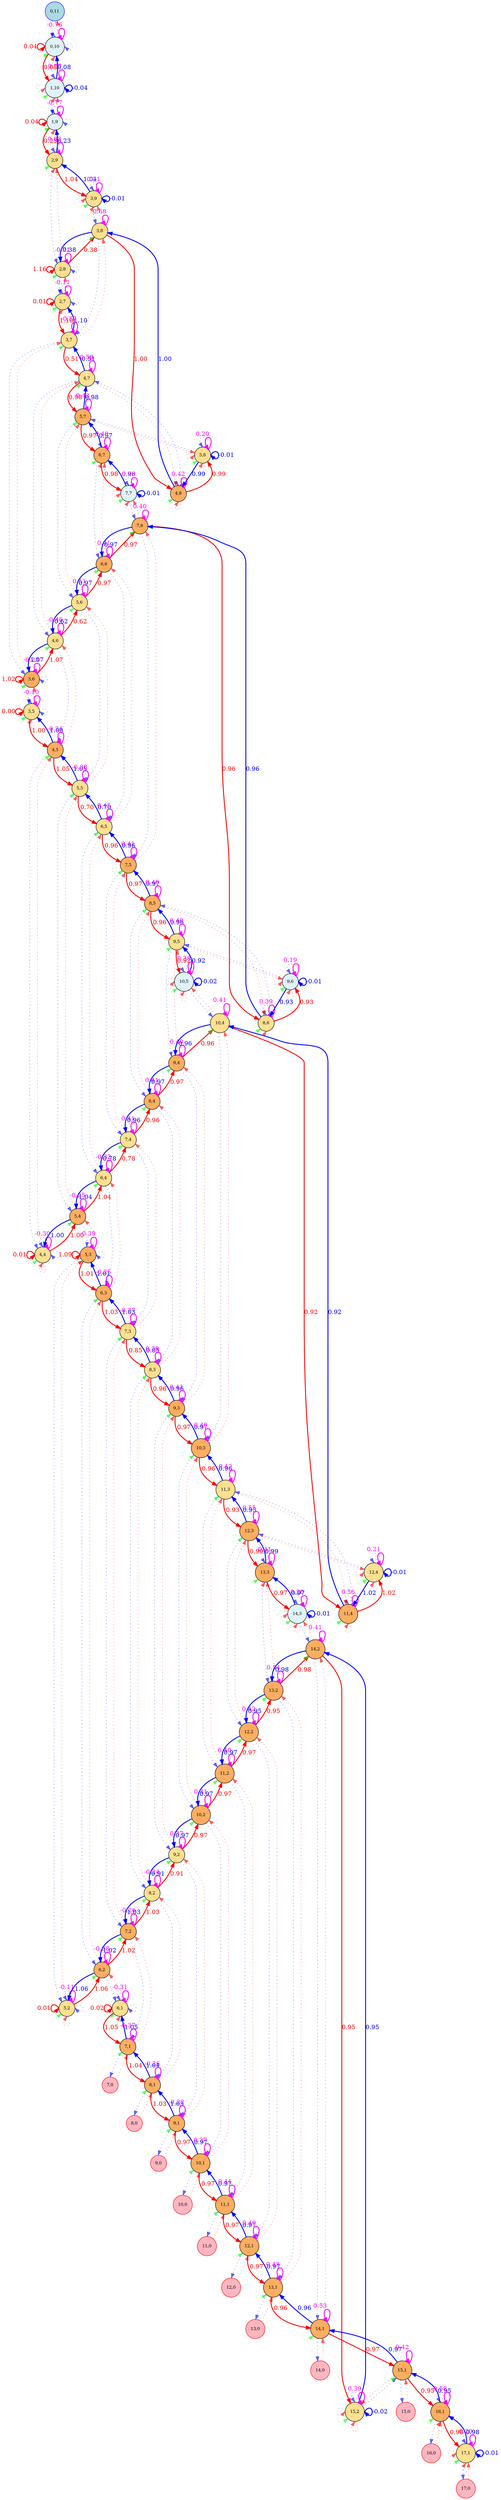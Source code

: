digraph {
	splines=true
	"0,11" [label="0,11" color=blue fillcolor=lightblue fontsize=10 pos="0,11!" shape=circle style=filled]
	"0,10" [label="0,10" color=black colorscheme=rdylbu10 fillcolor=6 fontsize=10 pos="0,10!" shape=circle style=filled]
	"1,10" [label="1,10" color=black colorscheme=rdylbu10 fillcolor=6 fontsize=10 pos="1,10!" shape=circle style=filled]
	"1,9" [label="1,9" color=black colorscheme=rdylbu10 fillcolor=6 fontsize=10 pos="1,9!" shape=circle style=filled]
	"2,9" [label="2,9" color=black colorscheme=rdylbu10 fillcolor=5 fontsize=10 pos="2,9!" shape=circle style=filled]
	"2,8" [label="2,8" color=black colorscheme=rdylbu10 fillcolor=5 fontsize=10 pos="2,8!" shape=circle style=filled]
	"2,7" [label="2,7" color=black colorscheme=rdylbu10 fillcolor=5 fontsize=10 pos="2,7!" shape=circle style=filled]
	"3,9" [label="3,9" color=black colorscheme=rdylbu10 fillcolor=5 fontsize=10 pos="3,9!" shape=circle style=filled]
	"3,8" [label="3,8" color=black colorscheme=rdylbu10 fillcolor=5 fontsize=10 pos="3,8!" shape=circle style=filled]
	"3,7" [label="3,7" color=black colorscheme=rdylbu10 fillcolor=5 fontsize=10 pos="3,7!" shape=circle style=filled]
	"3,6" [label="3,6" color=black colorscheme=rdylbu10 fillcolor=4 fontsize=10 pos="3,6!" shape=circle style=filled]
	"3,5" [label="3,5" color=black colorscheme=rdylbu10 fillcolor=5 fontsize=10 pos="3,5!" shape=circle style=filled]
	"4,8" [label="4,8" color=black colorscheme=rdylbu10 fillcolor=4 fontsize=10 pos="4,8!" shape=circle style=filled]
	"4,7" [label="4,7" color=black colorscheme=rdylbu10 fillcolor=5 fontsize=10 pos="4,7!" shape=circle style=filled]
	"4,6" [label="4,6" color=black colorscheme=rdylbu10 fillcolor=5 fontsize=10 pos="4,6!" shape=circle style=filled]
	"4,5" [label="4,5" color=black colorscheme=rdylbu10 fillcolor=4 fontsize=10 pos="4,5!" shape=circle style=filled]
	"4,4" [label="4,4" color=black colorscheme=rdylbu10 fillcolor=5 fontsize=10 pos="4,4!" shape=circle style=filled]
	"5,8" [label="5,8" color=black colorscheme=rdylbu10 fillcolor=5 fontsize=10 pos="5,8!" shape=circle style=filled]
	"5,7" [label="5,7" color=black colorscheme=rdylbu10 fillcolor=4 fontsize=10 pos="5,7!" shape=circle style=filled]
	"5,6" [label="5,6" color=black colorscheme=rdylbu10 fillcolor=5 fontsize=10 pos="5,6!" shape=circle style=filled]
	"5,5" [label="5,5" color=black colorscheme=rdylbu10 fillcolor=5 fontsize=10 pos="5,5!" shape=circle style=filled]
	"5,4" [label="5,4" color=black colorscheme=rdylbu10 fillcolor=4 fontsize=10 pos="5,4!" shape=circle style=filled]
	"5,3" [label="5,3" color=black colorscheme=rdylbu10 fillcolor=4 fontsize=10 pos="5,3!" shape=circle style=filled]
	"5,2" [label="5,2" color=black colorscheme=rdylbu10 fillcolor=5 fontsize=10 pos="5,2!" shape=circle style=filled]
	"6,7" [label="6,7" color=black colorscheme=rdylbu10 fillcolor=4 fontsize=10 pos="6,7!" shape=circle style=filled]
	"6,6" [label="6,6" color=black colorscheme=rdylbu10 fillcolor=4 fontsize=10 pos="6,6!" shape=circle style=filled]
	"6,5" [label="6,5" color=black colorscheme=rdylbu10 fillcolor=5 fontsize=10 pos="6,5!" shape=circle style=filled]
	"6,4" [label="6,4" color=black colorscheme=rdylbu10 fillcolor=5 fontsize=10 pos="6,4!" shape=circle style=filled]
	"6,3" [label="6,3" color=black colorscheme=rdylbu10 fillcolor=4 fontsize=10 pos="6,3!" shape=circle style=filled]
	"6,2" [label="6,2" color=black colorscheme=rdylbu10 fillcolor=4 fontsize=10 pos="6,2!" shape=circle style=filled]
	"6,1" [label="6,1" color=black colorscheme=rdylbu10 fillcolor=5 fontsize=10 pos="6,1!" shape=circle style=filled]
	"7,7" [label="7,7" color=black colorscheme=rdylbu10 fillcolor=6 fontsize=10 pos="7,7!" shape=circle style=filled]
	"7,6" [label="7,6" color=black colorscheme=rdylbu10 fillcolor=4 fontsize=10 pos="7,6!" shape=circle style=filled]
	"7,5" [label="7,5" color=black colorscheme=rdylbu10 fillcolor=4 fontsize=10 pos="7,5!" shape=circle style=filled]
	"7,4" [label="7,4" color=black colorscheme=rdylbu10 fillcolor=5 fontsize=10 pos="7,4!" shape=circle style=filled]
	"7,3" [label="7,3" color=black colorscheme=rdylbu10 fillcolor=5 fontsize=10 pos="7,3!" shape=circle style=filled]
	"7,2" [label="7,2" color=black colorscheme=rdylbu10 fillcolor=4 fontsize=10 pos="7,2!" shape=circle style=filled]
	"7,1" [label="7,1" color=black colorscheme=rdylbu10 fillcolor=4 fontsize=10 pos="7,1!" shape=circle style=filled]
	"7,0" [label="7,0" color=red fillcolor=lightpink fontsize=10 pos="7,0!" shape=circle style=filled]
	"8,6" [label="8,6" color=black colorscheme=rdylbu10 fillcolor=5 fontsize=10 pos="8,6!" shape=circle style=filled]
	"8,5" [label="8,5" color=black colorscheme=rdylbu10 fillcolor=4 fontsize=10 pos="8,5!" shape=circle style=filled]
	"8,4" [label="8,4" color=black colorscheme=rdylbu10 fillcolor=4 fontsize=10 pos="8,4!" shape=circle style=filled]
	"8,3" [label="8,3" color=black colorscheme=rdylbu10 fillcolor=5 fontsize=10 pos="8,3!" shape=circle style=filled]
	"8,2" [label="8,2" color=black colorscheme=rdylbu10 fillcolor=5 fontsize=10 pos="8,2!" shape=circle style=filled]
	"8,1" [label="8,1" color=black colorscheme=rdylbu10 fillcolor=4 fontsize=10 pos="8,1!" shape=circle style=filled]
	"8,0" [label="8,0" color=red fillcolor=lightpink fontsize=10 pos="8,0!" shape=circle style=filled]
	"9,6" [label="9,6" color=black colorscheme=rdylbu10 fillcolor=6 fontsize=10 pos="9,6!" shape=circle style=filled]
	"9,5" [label="9,5" color=black colorscheme=rdylbu10 fillcolor=5 fontsize=10 pos="9,5!" shape=circle style=filled]
	"9,4" [label="9,4" color=black colorscheme=rdylbu10 fillcolor=4 fontsize=10 pos="9,4!" shape=circle style=filled]
	"9,3" [label="9,3" color=black colorscheme=rdylbu10 fillcolor=4 fontsize=10 pos="9,3!" shape=circle style=filled]
	"9,2" [label="9,2" color=black colorscheme=rdylbu10 fillcolor=5 fontsize=10 pos="9,2!" shape=circle style=filled]
	"9,1" [label="9,1" color=black colorscheme=rdylbu10 fillcolor=4 fontsize=10 pos="9,1!" shape=circle style=filled]
	"9,0" [label="9,0" color=red fillcolor=lightpink fontsize=10 pos="9,0!" shape=circle style=filled]
	"10,5" [label="10,5" color=black colorscheme=rdylbu10 fillcolor=6 fontsize=10 pos="10,5!" shape=circle style=filled]
	"10,4" [label="10,4" color=black colorscheme=rdylbu10 fillcolor=5 fontsize=10 pos="10,4!" shape=circle style=filled]
	"10,3" [label="10,3" color=black colorscheme=rdylbu10 fillcolor=4 fontsize=10 pos="10,3!" shape=circle style=filled]
	"10,2" [label="10,2" color=black colorscheme=rdylbu10 fillcolor=4 fontsize=10 pos="10,2!" shape=circle style=filled]
	"10,1" [label="10,1" color=black colorscheme=rdylbu10 fillcolor=4 fontsize=10 pos="10,1!" shape=circle style=filled]
	"10,0" [label="10,0" color=red fillcolor=lightpink fontsize=10 pos="10,0!" shape=circle style=filled]
	"11,4" [label="11,4" color=black colorscheme=rdylbu10 fillcolor=4 fontsize=10 pos="11,4!" shape=circle style=filled]
	"11,3" [label="11,3" color=black colorscheme=rdylbu10 fillcolor=5 fontsize=10 pos="11,3!" shape=circle style=filled]
	"11,2" [label="11,2" color=black colorscheme=rdylbu10 fillcolor=4 fontsize=10 pos="11,2!" shape=circle style=filled]
	"11,1" [label="11,1" color=black colorscheme=rdylbu10 fillcolor=4 fontsize=10 pos="11,1!" shape=circle style=filled]
	"11,0" [label="11,0" color=red fillcolor=lightpink fontsize=10 pos="11,0!" shape=circle style=filled]
	"12,4" [label="12,4" color=black colorscheme=rdylbu10 fillcolor=5 fontsize=10 pos="12,4!" shape=circle style=filled]
	"12,3" [label="12,3" color=black colorscheme=rdylbu10 fillcolor=4 fontsize=10 pos="12,3!" shape=circle style=filled]
	"12,2" [label="12,2" color=black colorscheme=rdylbu10 fillcolor=4 fontsize=10 pos="12,2!" shape=circle style=filled]
	"12,1" [label="12,1" color=black colorscheme=rdylbu10 fillcolor=4 fontsize=10 pos="12,1!" shape=circle style=filled]
	"12,0" [label="12,0" color=red fillcolor=lightpink fontsize=10 pos="12,0!" shape=circle style=filled]
	"13,3" [label="13,3" color=black colorscheme=rdylbu10 fillcolor=4 fontsize=10 pos="13,3!" shape=circle style=filled]
	"13,2" [label="13,2" color=black colorscheme=rdylbu10 fillcolor=4 fontsize=10 pos="13,2!" shape=circle style=filled]
	"13,1" [label="13,1" color=black colorscheme=rdylbu10 fillcolor=4 fontsize=10 pos="13,1!" shape=circle style=filled]
	"13,0" [label="13,0" color=red fillcolor=lightpink fontsize=10 pos="13,0!" shape=circle style=filled]
	"14,3" [label="14,3" color=black colorscheme=rdylbu10 fillcolor=6 fontsize=10 pos="14,3!" shape=circle style=filled]
	"14,2" [label="14,2" color=black colorscheme=rdylbu10 fillcolor=4 fontsize=10 pos="14,2!" shape=circle style=filled]
	"14,1" [label="14,1" color=black colorscheme=rdylbu10 fillcolor=4 fontsize=10 pos="14,1!" shape=circle style=filled]
	"14,0" [label="14,0" color=red fillcolor=lightpink fontsize=10 pos="14,0!" shape=circle style=filled]
	"15,2" [label="15,2" color=black colorscheme=rdylbu10 fillcolor=5 fontsize=10 pos="15,2!" shape=circle style=filled]
	"15,1" [label="15,1" color=black colorscheme=rdylbu10 fillcolor=4 fontsize=10 pos="15,1!" shape=circle style=filled]
	"15,0" [label="15,0" color=red fillcolor=lightpink fontsize=10 pos="15,0!" shape=circle style=filled]
	"16,1" [label="16,1" color=black colorscheme=rdylbu10 fillcolor=4 fontsize=10 pos="16,1!" shape=circle style=filled]
	"16,0" [label="16,0" color=red fillcolor=lightpink fontsize=10 pos="16,0!" shape=circle style=filled]
	"17,1" [label="17,1" color=black colorscheme=rdylbu10 fillcolor=5 fontsize=10 pos="17,1!" shape=circle style=filled]
	"17,0" [label="17,0" color=red fillcolor=lightpink fontsize=10 pos="17,0!" shape=circle style=filled]
	"0,11" -> "0,10" [label="" color="#0000ff99" fontcolor="#0000ff99" style=dotted]
	"0,10" -> "0,11" [label="" color="#ff000099" fontcolor="#ff000099" style=dotted]
	"0,10" -> "0,10" [label=-0.76 color="#ff00ff" fontcolor="#ff00ff" headport=ne penwidth=2 style=solid tailport=ne]
	"0,10" -> "0,10" [label="" color="#00ff0099" fontcolor="#00ff0099" headport=sw style=dotted tailport=sw]
	"0,10" -> "1,10" [label=0.08 color="#ff0000" fontcolor="#ff0000" penwidth=2 style=solid]
	"0,10" -> "0,10" [label="" color="#0000ff99" fontcolor="#0000ff99" headport=n style=dotted tailport=n]
	"0,10" -> "0,10" [label="" color="#ff000099" fontcolor="#ff000099" headport=s style=dotted tailport=s]
	"0,10" -> "0,10" [label="" color="#0000ff99" fontcolor="#0000ff99" headport=e style=dotted tailport=e]
	"0,10" -> "0,10" [label=0.04 color="#ff0000" fontcolor="#ff0000" headport=w penwidth=2 style=solid tailport=w]
	"1,10" -> "0,10" [label=0.08 color="#0000ff" fontcolor="#0000ff" penwidth=2 style=solid]
	"1,10" -> "1,10" [label=0.77 color="#ff00ff" fontcolor="#ff00ff" headport=ne penwidth=2 style=solid tailport=ne]
	"1,10" -> "1,10" [label="" color="#00ff0099" fontcolor="#00ff0099" headport=sw style=dotted tailport=sw]
	"1,10" -> "1,9" [label="" color="#0000ff99" fontcolor="#0000ff99" style=dotted]
	"1,10" -> "1,10" [label="" color="#ff000099" fontcolor="#ff000099" headport=s style=dotted tailport=s]
	"1,10" -> "1,10" [label="" color="#0000ff99" fontcolor="#0000ff99" headport=n style=dotted tailport=n]
	"1,10" -> "1,10" [label="" color="#ff000099" fontcolor="#ff000099" headport=w style=dotted tailport=w]
	"1,10" -> "1,10" [label=-0.04 color="#0000ff" fontcolor="#0000ff" headport=e penwidth=2 style=solid tailport=e]
	"1,9" -> "1,10" [label="" color="#ff000099" fontcolor="#ff000099" style=dotted]
	"1,9" -> "1,9" [label=-0.77 color="#ff00ff" fontcolor="#ff00ff" headport=ne penwidth=2 style=solid tailport=ne]
	"1,9" -> "1,9" [label="" color="#00ff0099" fontcolor="#00ff0099" headport=sw style=dotted tailport=sw]
	"1,9" -> "2,9" [label=0.23 color="#ff0000" fontcolor="#ff0000" penwidth=2 style=solid]
	"1,9" -> "1,9" [label="" color="#0000ff99" fontcolor="#0000ff99" headport=n style=dotted tailport=n]
	"1,9" -> "1,9" [label="" color="#ff000099" fontcolor="#ff000099" headport=s style=dotted tailport=s]
	"1,9" -> "1,9" [label="" color="#0000ff99" fontcolor="#0000ff99" headport=e style=dotted tailport=e]
	"1,9" -> "1,9" [label=0.04 color="#ff0000" fontcolor="#ff0000" headport=w penwidth=2 style=solid tailport=w]
	"2,9" -> "1,9" [label=0.23 color="#0000ff" fontcolor="#0000ff" penwidth=2 style=solid]
	"2,9" -> "2,9" [label=0.82 color="#ff00ff" fontcolor="#ff00ff" headport=ne penwidth=2 style=solid tailport=ne]
	"2,9" -> "2,9" [label="" color="#00ff0099" fontcolor="#00ff0099" headport=sw style=dotted tailport=sw]
	"2,9" -> "2,8" [label="" color="#0000ff99" fontcolor="#0000ff99" style=dotted]
	"2,9" -> "3,9" [label=1.04 color="#ff0000" fontcolor="#ff0000" penwidth=2 style=solid]
	"2,9" -> "2,9" [label="" color="#ff000099" fontcolor="#ff000099" headport=s style=dotted tailport=s]
	"2,9" -> "2,9" [label="" color="#0000ff99" fontcolor="#0000ff99" headport=n style=dotted tailport=n]
	"2,8" -> "2,9" [label="" color="#ff000099" fontcolor="#ff000099" style=dotted]
	"2,8" -> "2,8" [label=-0.71 color="#ff00ff" fontcolor="#ff00ff" headport=ne penwidth=2 style=solid tailport=ne]
	"2,8" -> "2,8" [label="" color="#00ff0099" fontcolor="#00ff0099" headport=sw style=dotted tailport=sw]
	"2,8" -> "2,7" [label="" color="#0000ff99" fontcolor="#0000ff99" style=dotted]
	"2,8" -> "3,8" [label=0.38 color="#ff0000" fontcolor="#ff0000" penwidth=2 style=solid]
	"2,8" -> "2,8" [label="" color="#0000ff99" fontcolor="#0000ff99" headport=e style=dotted tailport=e]
	"2,8" -> "2,8" [label=1.16 color="#ff0000" fontcolor="#ff0000" headport=w penwidth=2 style=solid tailport=w]
	"2,7" -> "2,8" [label="" color="#ff000099" fontcolor="#ff000099" style=dotted]
	"2,7" -> "2,7" [label=-0.11 color="#ff00ff" fontcolor="#ff00ff" headport=ne penwidth=2 style=solid tailport=ne]
	"2,7" -> "2,7" [label="" color="#00ff0099" fontcolor="#00ff0099" headport=sw style=dotted tailport=sw]
	"2,7" -> "3,7" [label=1.10 color="#ff0000" fontcolor="#ff0000" penwidth=2 style=solid]
	"2,7" -> "2,7" [label="" color="#0000ff99" fontcolor="#0000ff99" headport=n style=dotted tailport=n]
	"2,7" -> "2,7" [label="" color="#ff000099" fontcolor="#ff000099" headport=s style=dotted tailport=s]
	"2,7" -> "2,7" [label="" color="#0000ff99" fontcolor="#0000ff99" headport=e style=dotted tailport=e]
	"2,7" -> "2,7" [label=0.01 color="#ff0000" fontcolor="#ff0000" headport=w penwidth=2 style=solid tailport=w]
	"3,9" -> "2,9" [label=1.04 color="#0000ff" fontcolor="#0000ff" penwidth=2 style=solid]
	"3,9" -> "3,9" [label=0.21 color="#ff00ff" fontcolor="#ff00ff" headport=ne penwidth=2 style=solid tailport=ne]
	"3,9" -> "3,9" [label="" color="#00ff0099" fontcolor="#00ff0099" headport=sw style=dotted tailport=sw]
	"3,9" -> "3,8" [label="" color="#0000ff99" fontcolor="#0000ff99" style=dotted]
	"3,9" -> "3,9" [label="" color="#ff000099" fontcolor="#ff000099" headport=s style=dotted tailport=s]
	"3,9" -> "3,9" [label="" color="#0000ff99" fontcolor="#0000ff99" headport=n style=dotted tailport=n]
	"3,9" -> "3,9" [label="" color="#ff000099" fontcolor="#ff000099" headport=w style=dotted tailport=w]
	"3,9" -> "3,9" [label=-0.01 color="#0000ff" fontcolor="#0000ff" headport=e penwidth=2 style=solid tailport=e]
	"3,8" -> "2,8" [label=0.38 color="#0000ff" fontcolor="#0000ff" penwidth=2 style=solid]
	"3,8" -> "3,9" [label="" color="#ff000099" fontcolor="#ff000099" style=dotted]
	"3,8" -> "3,8" [label=0.68 color="#ff00ff" fontcolor="#ff00ff" headport=ne penwidth=2 style=solid tailport=ne]
	"3,8" -> "3,8" [label="" color="#00ff0099" fontcolor="#00ff0099" headport=sw style=dotted tailport=sw]
	"3,8" -> "3,7" [label="" color="#0000ff99" fontcolor="#0000ff99" style=dotted]
	"3,8" -> "4,8" [label=1.00 color="#ff0000" fontcolor="#ff0000" penwidth=2 style=solid]
	"3,7" -> "2,7" [label=1.10 color="#0000ff" fontcolor="#0000ff" penwidth=2 style=solid]
	"3,7" -> "3,8" [label="" color="#ff000099" fontcolor="#ff000099" style=dotted]
	"3,7" -> "3,7" [label=-0.57 color="#ff00ff" fontcolor="#ff00ff" headport=ne penwidth=2 style=solid tailport=ne]
	"3,7" -> "3,7" [label="" color="#00ff0099" fontcolor="#00ff0099" headport=sw style=dotted tailport=sw]
	"3,7" -> "3,6" [label="" color="#0000ff99" fontcolor="#0000ff99" style=dotted]
	"3,7" -> "4,7" [label=0.51 color="#ff0000" fontcolor="#ff0000" penwidth=2 style=solid]
	"3,6" -> "3,7" [label="" color="#ff000099" fontcolor="#ff000099" style=dotted]
	"3,6" -> "3,6" [label=-0.23 color="#ff00ff" fontcolor="#ff00ff" headport=ne penwidth=2 style=solid tailport=ne]
	"3,6" -> "3,6" [label="" color="#00ff0099" fontcolor="#00ff0099" headport=sw style=dotted tailport=sw]
	"3,6" -> "3,5" [label="" color="#0000ff99" fontcolor="#0000ff99" style=dotted]
	"3,6" -> "4,6" [label=1.07 color="#ff0000" fontcolor="#ff0000" penwidth=2 style=solid]
	"3,6" -> "3,6" [label="" color="#0000ff99" fontcolor="#0000ff99" headport=e style=dotted tailport=e]
	"3,6" -> "3,6" [label=1.02 color="#ff0000" fontcolor="#ff0000" headport=w penwidth=2 style=solid tailport=w]
	"3,5" -> "3,6" [label="" color="#ff000099" fontcolor="#ff000099" style=dotted]
	"3,5" -> "3,5" [label=-0.10 color="#ff00ff" fontcolor="#ff00ff" headport=ne penwidth=2 style=solid tailport=ne]
	"3,5" -> "3,5" [label="" color="#00ff0099" fontcolor="#00ff0099" headport=sw style=dotted tailport=sw]
	"3,5" -> "4,5" [label=1.00 color="#ff0000" fontcolor="#ff0000" penwidth=2 style=solid]
	"3,5" -> "3,5" [label="" color="#0000ff99" fontcolor="#0000ff99" headport=n style=dotted tailport=n]
	"3,5" -> "3,5" [label="" color="#ff000099" fontcolor="#ff000099" headport=s style=dotted tailport=s]
	"3,5" -> "3,5" [label="" color="#0000ff99" fontcolor="#0000ff99" headport=e style=dotted tailport=e]
	"3,5" -> "3,5" [label=0.00 color="#ff0000" fontcolor="#ff0000" headport=w penwidth=2 style=solid tailport=w]
	"4,8" -> "3,8" [label=1.00 color="#0000ff" fontcolor="#0000ff" penwidth=2 style=solid]
	"4,8" -> "4,8" [label=0.42 color="#ff00ff" fontcolor="#ff00ff" headport=ne penwidth=2 style=solid tailport=ne]
	"4,8" -> "4,8" [label="" color="#00ff0099" fontcolor="#00ff0099" headport=sw style=dotted tailport=sw]
	"4,8" -> "4,7" [label="" color="#0000ff99" fontcolor="#0000ff99" style=dotted]
	"4,8" -> "5,8" [label=0.99 color="#ff0000" fontcolor="#ff0000" penwidth=2 style=solid]
	"4,8" -> "4,8" [label="" color="#ff000099" fontcolor="#ff000099" headport=s style=dotted tailport=s]
	"4,8" -> "4,8" [label="" color="#0000ff99" fontcolor="#0000ff99" headport=n style=dotted tailport=n]
	"4,7" -> "3,7" [label=0.51 color="#0000ff" fontcolor="#0000ff" penwidth=2 style=solid]
	"4,7" -> "4,8" [label="" color="#ff000099" fontcolor="#ff000099" style=dotted]
	"4,7" -> "4,7" [label=0.58 color="#ff00ff" fontcolor="#ff00ff" headport=ne penwidth=2 style=solid tailport=ne]
	"4,7" -> "4,7" [label="" color="#00ff0099" fontcolor="#00ff0099" headport=sw style=dotted tailport=sw]
	"4,7" -> "4,6" [label="" color="#0000ff99" fontcolor="#0000ff99" style=dotted]
	"4,7" -> "5,7" [label=0.98 color="#ff0000" fontcolor="#ff0000" penwidth=2 style=solid]
	"4,6" -> "3,6" [label=1.07 color="#0000ff" fontcolor="#0000ff" penwidth=2 style=solid]
	"4,6" -> "4,7" [label="" color="#ff000099" fontcolor="#ff000099" style=dotted]
	"4,6" -> "4,6" [label=-0.46 color="#ff00ff" fontcolor="#ff00ff" headport=ne penwidth=2 style=solid tailport=ne]
	"4,6" -> "4,6" [label="" color="#00ff0099" fontcolor="#00ff0099" headport=sw style=dotted tailport=sw]
	"4,6" -> "4,5" [label="" color="#0000ff99" fontcolor="#0000ff99" style=dotted]
	"4,6" -> "5,6" [label=0.62 color="#ff0000" fontcolor="#ff0000" penwidth=2 style=solid]
	"4,5" -> "3,5" [label=1.00 color="#0000ff" fontcolor="#0000ff" penwidth=2 style=solid]
	"4,5" -> "4,6" [label="" color="#ff000099" fontcolor="#ff000099" style=dotted]
	"4,5" -> "4,5" [label=-0.24 color="#ff00ff" fontcolor="#ff00ff" headport=ne penwidth=2 style=solid tailport=ne]
	"4,5" -> "4,5" [label="" color="#00ff0099" fontcolor="#00ff0099" headport=sw style=dotted tailport=sw]
	"4,5" -> "4,4" [label="" color="#0000ff99" fontcolor="#0000ff99" style=dotted]
	"4,5" -> "5,5" [label=1.05 color="#ff0000" fontcolor="#ff0000" penwidth=2 style=solid]
	"4,4" -> "4,5" [label="" color="#ff000099" fontcolor="#ff000099" style=dotted]
	"4,4" -> "4,4" [label=-0.30 color="#ff00ff" fontcolor="#ff00ff" headport=ne penwidth=2 style=solid tailport=ne]
	"4,4" -> "4,4" [label="" color="#00ff0099" fontcolor="#00ff0099" headport=sw style=dotted tailport=sw]
	"4,4" -> "5,4" [label=1.00 color="#ff0000" fontcolor="#ff0000" penwidth=2 style=solid]
	"4,4" -> "4,4" [label="" color="#0000ff99" fontcolor="#0000ff99" headport=n style=dotted tailport=n]
	"4,4" -> "4,4" [label="" color="#ff000099" fontcolor="#ff000099" headport=s style=dotted tailport=s]
	"4,4" -> "4,4" [label="" color="#0000ff99" fontcolor="#0000ff99" headport=e style=dotted tailport=e]
	"4,4" -> "4,4" [label=0.01 color="#ff0000" fontcolor="#ff0000" headport=w penwidth=2 style=solid tailport=w]
	"5,8" -> "4,8" [label=0.99 color="#0000ff" fontcolor="#0000ff" penwidth=2 style=solid]
	"5,8" -> "5,8" [label=0.20 color="#ff00ff" fontcolor="#ff00ff" headport=ne penwidth=2 style=solid tailport=ne]
	"5,8" -> "5,8" [label="" color="#00ff0099" fontcolor="#00ff0099" headport=sw style=dotted tailport=sw]
	"5,8" -> "5,7" [label="" color="#0000ff99" fontcolor="#0000ff99" style=dotted]
	"5,8" -> "5,8" [label="" color="#ff000099" fontcolor="#ff000099" headport=s style=dotted tailport=s]
	"5,8" -> "5,8" [label="" color="#0000ff99" fontcolor="#0000ff99" headport=n style=dotted tailport=n]
	"5,8" -> "5,8" [label="" color="#ff000099" fontcolor="#ff000099" headport=w style=dotted tailport=w]
	"5,8" -> "5,8" [label=-0.01 color="#0000ff" fontcolor="#0000ff" headport=e penwidth=2 style=solid tailport=e]
	"5,7" -> "4,7" [label=0.98 color="#0000ff" fontcolor="#0000ff" penwidth=2 style=solid]
	"5,7" -> "5,8" [label="" color="#ff000099" fontcolor="#ff000099" style=dotted]
	"5,7" -> "5,7" [label=0.42 color="#ff00ff" fontcolor="#ff00ff" headport=ne penwidth=2 style=solid tailport=ne]
	"5,7" -> "5,7" [label="" color="#00ff0099" fontcolor="#00ff0099" headport=sw style=dotted tailport=sw]
	"5,7" -> "5,6" [label="" color="#0000ff99" fontcolor="#0000ff99" style=dotted]
	"5,7" -> "6,7" [label=0.97 color="#ff0000" fontcolor="#ff0000" penwidth=2 style=solid]
	"5,6" -> "4,6" [label=0.62 color="#0000ff" fontcolor="#0000ff" penwidth=2 style=solid]
	"5,6" -> "5,7" [label="" color="#ff000099" fontcolor="#ff000099" style=dotted]
	"5,6" -> "5,6" [label=0.51 color="#ff00ff" fontcolor="#ff00ff" headport=ne penwidth=2 style=solid tailport=ne]
	"5,6" -> "5,6" [label="" color="#00ff0099" fontcolor="#00ff0099" headport=sw style=dotted tailport=sw]
	"5,6" -> "5,5" [label="" color="#0000ff99" fontcolor="#0000ff99" style=dotted]
	"5,6" -> "6,6" [label=0.97 color="#ff0000" fontcolor="#ff0000" penwidth=2 style=solid]
	"5,5" -> "4,5" [label=1.05 color="#0000ff" fontcolor="#0000ff" penwidth=2 style=solid]
	"5,5" -> "5,6" [label="" color="#ff000099" fontcolor="#ff000099" style=dotted]
	"5,5" -> "5,5" [label=-0.38 color="#ff00ff" fontcolor="#ff00ff" headport=ne penwidth=2 style=solid tailport=ne]
	"5,5" -> "5,5" [label="" color="#00ff0099" fontcolor="#00ff0099" headport=sw style=dotted tailport=sw]
	"5,5" -> "5,4" [label="" color="#0000ff99" fontcolor="#0000ff99" style=dotted]
	"5,5" -> "6,5" [label=0.70 color="#ff0000" fontcolor="#ff0000" penwidth=2 style=solid]
	"5,4" -> "4,4" [label=1.00 color="#0000ff" fontcolor="#0000ff" penwidth=2 style=solid]
	"5,4" -> "5,5" [label="" color="#ff000099" fontcolor="#ff000099" style=dotted]
	"5,4" -> "5,4" [label=-0.25 color="#ff00ff" fontcolor="#ff00ff" headport=ne penwidth=2 style=solid tailport=ne]
	"5,4" -> "5,4" [label="" color="#00ff0099" fontcolor="#00ff0099" headport=sw style=dotted tailport=sw]
	"5,4" -> "5,3" [label="" color="#0000ff99" fontcolor="#0000ff99" style=dotted]
	"5,4" -> "6,4" [label=1.04 color="#ff0000" fontcolor="#ff0000" penwidth=2 style=solid]
	"5,3" -> "5,4" [label="" color="#ff000099" fontcolor="#ff000099" style=dotted]
	"5,3" -> "5,3" [label=-0.39 color="#ff00ff" fontcolor="#ff00ff" headport=ne penwidth=2 style=solid tailport=ne]
	"5,3" -> "5,3" [label="" color="#00ff0099" fontcolor="#00ff0099" headport=sw style=dotted tailport=sw]
	"5,3" -> "5,2" [label="" color="#0000ff99" fontcolor="#0000ff99" style=dotted]
	"5,3" -> "6,3" [label=1.01 color="#ff0000" fontcolor="#ff0000" penwidth=2 style=solid]
	"5,3" -> "5,3" [label="" color="#0000ff99" fontcolor="#0000ff99" headport=e style=dotted tailport=e]
	"5,3" -> "5,3" [label=1.09 color="#ff0000" fontcolor="#ff0000" headport=w penwidth=2 style=solid tailport=w]
	"5,2" -> "5,3" [label="" color="#ff000099" fontcolor="#ff000099" style=dotted]
	"5,2" -> "5,2" [label=-0.11 color="#ff00ff" fontcolor="#ff00ff" headport=ne penwidth=2 style=solid tailport=ne]
	"5,2" -> "5,2" [label="" color="#00ff0099" fontcolor="#00ff0099" headport=sw style=dotted tailport=sw]
	"5,2" -> "6,2" [label=1.06 color="#ff0000" fontcolor="#ff0000" penwidth=2 style=solid]
	"5,2" -> "5,2" [label="" color="#0000ff99" fontcolor="#0000ff99" headport=n style=dotted tailport=n]
	"5,2" -> "5,2" [label="" color="#ff000099" fontcolor="#ff000099" headport=s style=dotted tailport=s]
	"5,2" -> "5,2" [label="" color="#0000ff99" fontcolor="#0000ff99" headport=e style=dotted tailport=e]
	"5,2" -> "5,2" [label=0.01 color="#ff0000" fontcolor="#ff0000" headport=w penwidth=2 style=solid tailport=w]
	"6,7" -> "5,7" [label=0.97 color="#0000ff" fontcolor="#0000ff" penwidth=2 style=solid]
	"6,7" -> "6,7" [label=0.40 color="#ff00ff" fontcolor="#ff00ff" headport=ne penwidth=2 style=solid tailport=ne]
	"6,7" -> "6,7" [label="" color="#00ff0099" fontcolor="#00ff0099" headport=sw style=dotted tailport=sw]
	"6,7" -> "6,6" [label="" color="#0000ff99" fontcolor="#0000ff99" style=dotted]
	"6,7" -> "7,7" [label=0.98 color="#ff0000" fontcolor="#ff0000" penwidth=2 style=solid]
	"6,7" -> "6,7" [label="" color="#ff000099" fontcolor="#ff000099" headport=s style=dotted tailport=s]
	"6,7" -> "6,7" [label="" color="#0000ff99" fontcolor="#0000ff99" headport=n style=dotted tailport=n]
	"6,6" -> "5,6" [label=0.97 color="#0000ff" fontcolor="#0000ff" penwidth=2 style=solid]
	"6,6" -> "6,7" [label="" color="#ff000099" fontcolor="#ff000099" style=dotted]
	"6,6" -> "6,6" [label=0.41 color="#ff00ff" fontcolor="#ff00ff" headport=ne penwidth=2 style=solid tailport=ne]
	"6,6" -> "6,6" [label="" color="#00ff0099" fontcolor="#00ff0099" headport=sw style=dotted tailport=sw]
	"6,6" -> "6,5" [label="" color="#0000ff99" fontcolor="#0000ff99" style=dotted]
	"6,6" -> "7,6" [label=0.97 color="#ff0000" fontcolor="#ff0000" penwidth=2 style=solid]
	"6,5" -> "5,5" [label=0.70 color="#0000ff" fontcolor="#0000ff" penwidth=2 style=solid]
	"6,5" -> "6,6" [label="" color="#ff000099" fontcolor="#ff000099" style=dotted]
	"6,5" -> "6,5" [label=0.45 color="#ff00ff" fontcolor="#ff00ff" headport=ne penwidth=2 style=solid tailport=ne]
	"6,5" -> "6,5" [label="" color="#00ff0099" fontcolor="#00ff0099" headport=sw style=dotted tailport=sw]
	"6,5" -> "6,4" [label="" color="#0000ff99" fontcolor="#0000ff99" style=dotted]
	"6,5" -> "7,5" [label=0.96 color="#ff0000" fontcolor="#ff0000" penwidth=2 style=solid]
	"6,4" -> "5,4" [label=1.04 color="#0000ff" fontcolor="#0000ff" penwidth=2 style=solid]
	"6,4" -> "6,5" [label="" color="#ff000099" fontcolor="#ff000099" style=dotted]
	"6,4" -> "6,4" [label=-0.32 color="#ff00ff" fontcolor="#ff00ff" headport=ne penwidth=2 style=solid tailport=ne]
	"6,4" -> "6,4" [label="" color="#00ff0099" fontcolor="#00ff0099" headport=sw style=dotted tailport=sw]
	"6,4" -> "6,3" [label="" color="#0000ff99" fontcolor="#0000ff99" style=dotted]
	"6,4" -> "7,4" [label=0.78 color="#ff0000" fontcolor="#ff0000" penwidth=2 style=solid]
	"6,3" -> "5,3" [label=1.01 color="#0000ff" fontcolor="#0000ff" penwidth=2 style=solid]
	"6,3" -> "6,4" [label="" color="#ff000099" fontcolor="#ff000099" style=dotted]
	"6,3" -> "6,3" [label=-0.25 color="#ff00ff" fontcolor="#ff00ff" headport=ne penwidth=2 style=solid tailport=ne]
	"6,3" -> "6,3" [label="" color="#00ff0099" fontcolor="#00ff0099" headport=sw style=dotted tailport=sw]
	"6,3" -> "6,2" [label="" color="#0000ff99" fontcolor="#0000ff99" style=dotted]
	"6,3" -> "7,3" [label=1.03 color="#ff0000" fontcolor="#ff0000" penwidth=2 style=solid]
	"6,2" -> "5,2" [label=1.06 color="#0000ff" fontcolor="#0000ff" penwidth=2 style=solid]
	"6,2" -> "6,3" [label="" color="#ff000099" fontcolor="#ff000099" style=dotted]
	"6,2" -> "6,2" [label=-0.38 color="#ff00ff" fontcolor="#ff00ff" headport=ne penwidth=2 style=solid tailport=ne]
	"6,2" -> "6,2" [label="" color="#00ff0099" fontcolor="#00ff0099" headport=sw style=dotted tailport=sw]
	"6,2" -> "6,1" [label="" color="#0000ff99" fontcolor="#0000ff99" style=dotted]
	"6,2" -> "7,2" [label=1.02 color="#ff0000" fontcolor="#ff0000" penwidth=2 style=solid]
	"6,1" -> "6,2" [label="" color="#ff000099" fontcolor="#ff000099" style=dotted]
	"6,1" -> "6,1" [label=-0.31 color="#ff00ff" fontcolor="#ff00ff" headport=ne penwidth=2 style=solid tailport=ne]
	"6,1" -> "6,1" [label="" color="#00ff0099" fontcolor="#00ff0099" headport=sw style=dotted tailport=sw]
	"6,1" -> "7,1" [label=1.05 color="#ff0000" fontcolor="#ff0000" penwidth=2 style=solid]
	"6,1" -> "6,1" [label="" color="#0000ff99" fontcolor="#0000ff99" headport=n style=dotted tailport=n]
	"6,1" -> "6,1" [label="" color="#ff000099" fontcolor="#ff000099" headport=s style=dotted tailport=s]
	"6,1" -> "6,1" [label="" color="#0000ff99" fontcolor="#0000ff99" headport=e style=dotted tailport=e]
	"6,1" -> "6,1" [label=0.02 color="#ff0000" fontcolor="#ff0000" headport=w penwidth=2 style=solid tailport=w]
	"7,7" -> "6,7" [label=0.98 color="#0000ff" fontcolor="#0000ff" penwidth=2 style=solid]
	"7,7" -> "7,7" [label=0.20 color="#ff00ff" fontcolor="#ff00ff" headport=ne penwidth=2 style=solid tailport=ne]
	"7,7" -> "7,7" [label="" color="#00ff0099" fontcolor="#00ff0099" headport=sw style=dotted tailport=sw]
	"7,7" -> "7,6" [label="" color="#0000ff99" fontcolor="#0000ff99" style=dotted]
	"7,7" -> "7,7" [label="" color="#ff000099" fontcolor="#ff000099" headport=s style=dotted tailport=s]
	"7,7" -> "7,7" [label="" color="#0000ff99" fontcolor="#0000ff99" headport=n style=dotted tailport=n]
	"7,7" -> "7,7" [label="" color="#ff000099" fontcolor="#ff000099" headport=w style=dotted tailport=w]
	"7,7" -> "7,7" [label=-0.01 color="#0000ff" fontcolor="#0000ff" headport=e penwidth=2 style=solid tailport=e]
	"7,6" -> "6,6" [label=0.97 color="#0000ff" fontcolor="#0000ff" penwidth=2 style=solid]
	"7,6" -> "7,7" [label="" color="#ff000099" fontcolor="#ff000099" style=dotted]
	"7,6" -> "7,6" [label=0.40 color="#ff00ff" fontcolor="#ff00ff" headport=ne penwidth=2 style=solid tailport=ne]
	"7,6" -> "7,6" [label="" color="#00ff0099" fontcolor="#00ff0099" headport=sw style=dotted tailport=sw]
	"7,6" -> "7,5" [label="" color="#0000ff99" fontcolor="#0000ff99" style=dotted]
	"7,6" -> "8,6" [label=0.96 color="#ff0000" fontcolor="#ff0000" penwidth=2 style=solid]
	"7,5" -> "6,5" [label=0.96 color="#0000ff" fontcolor="#0000ff" penwidth=2 style=solid]
	"7,5" -> "7,6" [label="" color="#ff000099" fontcolor="#ff000099" style=dotted]
	"7,5" -> "7,5" [label=0.41 color="#ff00ff" fontcolor="#ff00ff" headport=ne penwidth=2 style=solid tailport=ne]
	"7,5" -> "7,5" [label="" color="#00ff0099" fontcolor="#00ff0099" headport=sw style=dotted tailport=sw]
	"7,5" -> "7,4" [label="" color="#0000ff99" fontcolor="#0000ff99" style=dotted]
	"7,5" -> "8,5" [label=0.97 color="#ff0000" fontcolor="#ff0000" penwidth=2 style=solid]
	"7,4" -> "6,4" [label=0.78 color="#0000ff" fontcolor="#0000ff" penwidth=2 style=solid]
	"7,4" -> "7,5" [label="" color="#ff000099" fontcolor="#ff000099" style=dotted]
	"7,4" -> "7,4" [label=0.41 color="#ff00ff" fontcolor="#ff00ff" headport=ne penwidth=2 style=solid tailport=ne]
	"7,4" -> "7,4" [label="" color="#00ff0099" fontcolor="#00ff0099" headport=sw style=dotted tailport=sw]
	"7,4" -> "7,3" [label="" color="#0000ff99" fontcolor="#0000ff99" style=dotted]
	"7,4" -> "8,4" [label=0.96 color="#ff0000" fontcolor="#ff0000" penwidth=2 style=solid]
	"7,3" -> "6,3" [label=1.03 color="#0000ff" fontcolor="#0000ff" penwidth=2 style=solid]
	"7,3" -> "7,4" [label="" color="#ff000099" fontcolor="#ff000099" style=dotted]
	"7,3" -> "7,3" [label=-0.27 color="#ff00ff" fontcolor="#ff00ff" headport=ne penwidth=2 style=solid tailport=ne]
	"7,3" -> "7,3" [label="" color="#00ff0099" fontcolor="#00ff0099" headport=sw style=dotted tailport=sw]
	"7,3" -> "7,2" [label="" color="#0000ff99" fontcolor="#0000ff99" style=dotted]
	"7,3" -> "8,3" [label=0.85 color="#ff0000" fontcolor="#ff0000" penwidth=2 style=solid]
	"7,2" -> "6,2" [label=1.02 color="#0000ff" fontcolor="#0000ff" penwidth=2 style=solid]
	"7,2" -> "7,3" [label="" color="#ff000099" fontcolor="#ff000099" style=dotted]
	"7,2" -> "7,2" [label=-0.26 color="#ff00ff" fontcolor="#ff00ff" headport=ne penwidth=2 style=solid tailport=ne]
	"7,2" -> "7,2" [label="" color="#00ff0099" fontcolor="#00ff0099" headport=sw style=dotted tailport=sw]
	"7,2" -> "7,1" [label="" color="#0000ff99" fontcolor="#0000ff99" style=dotted]
	"7,2" -> "8,2" [label=1.03 color="#ff0000" fontcolor="#ff0000" penwidth=2 style=solid]
	"7,1" -> "6,1" [label=1.05 color="#0000ff" fontcolor="#0000ff" penwidth=2 style=solid]
	"7,1" -> "7,2" [label="" color="#ff000099" fontcolor="#ff000099" style=dotted]
	"7,1" -> "7,1" [label=-0.37 color="#ff00ff" fontcolor="#ff00ff" headport=ne penwidth=2 style=solid tailport=ne]
	"7,1" -> "7,1" [label="" color="#00ff0099" fontcolor="#00ff0099" headport=sw style=dotted tailport=sw]
	"7,1" -> "7,0" [label="" color="#0000ff99" fontcolor="#0000ff99" style=dotted]
	"7,1" -> "8,1" [label=1.04 color="#ff0000" fontcolor="#ff0000" penwidth=2 style=solid]
	"7,0" -> "7,1" [label="" color="#ff000099" fontcolor="#ff000099" style=dotted]
	"8,6" -> "7,6" [label=0.96 color="#0000ff" fontcolor="#0000ff" penwidth=2 style=solid]
	"8,6" -> "8,6" [label=0.39 color="#ff00ff" fontcolor="#ff00ff" headport=ne penwidth=2 style=solid tailport=ne]
	"8,6" -> "8,6" [label="" color="#00ff0099" fontcolor="#00ff0099" headport=sw style=dotted tailport=sw]
	"8,6" -> "8,5" [label="" color="#0000ff99" fontcolor="#0000ff99" style=dotted]
	"8,6" -> "9,6" [label=0.93 color="#ff0000" fontcolor="#ff0000" penwidth=2 style=solid]
	"8,6" -> "8,6" [label="" color="#ff000099" fontcolor="#ff000099" headport=s style=dotted tailport=s]
	"8,6" -> "8,6" [label="" color="#0000ff99" fontcolor="#0000ff99" headport=n style=dotted tailport=n]
	"8,5" -> "7,5" [label=0.97 color="#0000ff" fontcolor="#0000ff" penwidth=2 style=solid]
	"8,5" -> "8,6" [label="" color="#ff000099" fontcolor="#ff000099" style=dotted]
	"8,5" -> "8,5" [label=0.40 color="#ff00ff" fontcolor="#ff00ff" headport=ne penwidth=2 style=solid tailport=ne]
	"8,5" -> "8,5" [label="" color="#00ff0099" fontcolor="#00ff0099" headport=sw style=dotted tailport=sw]
	"8,5" -> "8,4" [label="" color="#0000ff99" fontcolor="#0000ff99" style=dotted]
	"8,5" -> "9,5" [label=0.96 color="#ff0000" fontcolor="#ff0000" penwidth=2 style=solid]
	"8,4" -> "7,4" [label=0.96 color="#0000ff" fontcolor="#0000ff" penwidth=2 style=solid]
	"8,4" -> "8,5" [label="" color="#ff000099" fontcolor="#ff000099" style=dotted]
	"8,4" -> "8,4" [label=0.41 color="#ff00ff" fontcolor="#ff00ff" headport=ne penwidth=2 style=solid tailport=ne]
	"8,4" -> "8,4" [label="" color="#00ff0099" fontcolor="#00ff0099" headport=sw style=dotted tailport=sw]
	"8,4" -> "8,3" [label="" color="#0000ff99" fontcolor="#0000ff99" style=dotted]
	"8,4" -> "9,4" [label=0.97 color="#ff0000" fontcolor="#ff0000" penwidth=2 style=solid]
	"8,3" -> "7,3" [label=0.85 color="#0000ff" fontcolor="#0000ff" penwidth=2 style=solid]
	"8,3" -> "8,4" [label="" color="#ff000099" fontcolor="#ff000099" style=dotted]
	"8,3" -> "8,3" [label=0.39 color="#ff00ff" fontcolor="#ff00ff" headport=ne penwidth=2 style=solid tailport=ne]
	"8,3" -> "8,3" [label="" color="#00ff0099" fontcolor="#00ff0099" headport=sw style=dotted tailport=sw]
	"8,3" -> "8,2" [label="" color="#0000ff99" fontcolor="#0000ff99" style=dotted]
	"8,3" -> "9,3" [label=0.96 color="#ff0000" fontcolor="#ff0000" penwidth=2 style=solid]
	"8,2" -> "7,2" [label=1.03 color="#0000ff" fontcolor="#0000ff" penwidth=2 style=solid]
	"8,2" -> "8,3" [label="" color="#ff000099" fontcolor="#ff000099" style=dotted]
	"8,2" -> "8,2" [label=-0.24 color="#ff00ff" fontcolor="#ff00ff" headport=ne penwidth=2 style=solid tailport=ne]
	"8,2" -> "8,2" [label="" color="#00ff0099" fontcolor="#00ff0099" headport=sw style=dotted tailport=sw]
	"8,2" -> "8,1" [label="" color="#0000ff99" fontcolor="#0000ff99" style=dotted]
	"8,2" -> "9,2" [label=0.91 color="#ff0000" fontcolor="#ff0000" penwidth=2 style=solid]
	"8,1" -> "7,1" [label=1.04 color="#0000ff" fontcolor="#0000ff" penwidth=2 style=solid]
	"8,1" -> "8,2" [label="" color="#ff000099" fontcolor="#ff000099" style=dotted]
	"8,1" -> "8,1" [label=-0.26 color="#ff00ff" fontcolor="#ff00ff" headport=ne penwidth=2 style=solid tailport=ne]
	"8,1" -> "8,1" [label="" color="#00ff0099" fontcolor="#00ff0099" headport=sw style=dotted tailport=sw]
	"8,1" -> "8,0" [label="" color="#0000ff99" fontcolor="#0000ff99" style=dotted]
	"8,1" -> "9,1" [label=1.03 color="#ff0000" fontcolor="#ff0000" penwidth=2 style=solid]
	"8,0" -> "8,1" [label="" color="#ff000099" fontcolor="#ff000099" style=dotted]
	"9,6" -> "8,6" [label=0.93 color="#0000ff" fontcolor="#0000ff" penwidth=2 style=solid]
	"9,6" -> "9,6" [label=0.19 color="#ff00ff" fontcolor="#ff00ff" headport=ne penwidth=2 style=solid tailport=ne]
	"9,6" -> "9,6" [label="" color="#00ff0099" fontcolor="#00ff0099" headport=sw style=dotted tailport=sw]
	"9,6" -> "9,5" [label="" color="#0000ff99" fontcolor="#0000ff99" style=dotted]
	"9,6" -> "9,6" [label="" color="#ff000099" fontcolor="#ff000099" headport=s style=dotted tailport=s]
	"9,6" -> "9,6" [label="" color="#0000ff99" fontcolor="#0000ff99" headport=n style=dotted tailport=n]
	"9,6" -> "9,6" [label="" color="#ff000099" fontcolor="#ff000099" headport=w style=dotted tailport=w]
	"9,6" -> "9,6" [label=-0.01 color="#0000ff" fontcolor="#0000ff" headport=e penwidth=2 style=solid tailport=e]
	"9,5" -> "8,5" [label=0.96 color="#0000ff" fontcolor="#0000ff" penwidth=2 style=solid]
	"9,5" -> "9,6" [label="" color="#ff000099" fontcolor="#ff000099" style=dotted]
	"9,5" -> "9,5" [label=0.40 color="#ff00ff" fontcolor="#ff00ff" headport=ne penwidth=2 style=solid tailport=ne]
	"9,5" -> "9,5" [label="" color="#00ff0099" fontcolor="#00ff0099" headport=sw style=dotted tailport=sw]
	"9,5" -> "9,4" [label="" color="#0000ff99" fontcolor="#0000ff99" style=dotted]
	"9,5" -> "10,5" [label=0.92 color="#ff0000" fontcolor="#ff0000" penwidth=2 style=solid]
	"9,4" -> "8,4" [label=0.97 color="#0000ff" fontcolor="#0000ff" penwidth=2 style=solid]
	"9,4" -> "9,5" [label="" color="#ff000099" fontcolor="#ff000099" style=dotted]
	"9,4" -> "9,4" [label=0.40 color="#ff00ff" fontcolor="#ff00ff" headport=ne penwidth=2 style=solid tailport=ne]
	"9,4" -> "9,4" [label="" color="#00ff0099" fontcolor="#00ff0099" headport=sw style=dotted tailport=sw]
	"9,4" -> "9,3" [label="" color="#0000ff99" fontcolor="#0000ff99" style=dotted]
	"9,4" -> "10,4" [label=0.96 color="#ff0000" fontcolor="#ff0000" penwidth=2 style=solid]
	"9,3" -> "8,3" [label=0.96 color="#0000ff" fontcolor="#0000ff" penwidth=2 style=solid]
	"9,3" -> "9,4" [label="" color="#ff000099" fontcolor="#ff000099" style=dotted]
	"9,3" -> "9,3" [label=0.41 color="#ff00ff" fontcolor="#ff00ff" headport=ne penwidth=2 style=solid tailport=ne]
	"9,3" -> "9,3" [label="" color="#00ff0099" fontcolor="#00ff0099" headport=sw style=dotted tailport=sw]
	"9,3" -> "9,2" [label="" color="#0000ff99" fontcolor="#0000ff99" style=dotted]
	"9,3" -> "10,3" [label=0.97 color="#ff0000" fontcolor="#ff0000" penwidth=2 style=solid]
	"9,2" -> "8,2" [label=0.91 color="#0000ff" fontcolor="#0000ff" penwidth=2 style=solid]
	"9,2" -> "9,3" [label="" color="#ff000099" fontcolor="#ff000099" style=dotted]
	"9,2" -> "9,2" [label=0.37 color="#ff00ff" fontcolor="#ff00ff" headport=ne penwidth=2 style=solid tailport=ne]
	"9,2" -> "9,2" [label="" color="#00ff0099" fontcolor="#00ff0099" headport=sw style=dotted tailport=sw]
	"9,2" -> "9,1" [label="" color="#0000ff99" fontcolor="#0000ff99" style=dotted]
	"9,2" -> "10,2" [label=0.97 color="#ff0000" fontcolor="#ff0000" penwidth=2 style=solid]
	"9,1" -> "8,1" [label=1.03 color="#0000ff" fontcolor="#0000ff" penwidth=2 style=solid]
	"9,1" -> "9,2" [label="" color="#ff000099" fontcolor="#ff000099" style=dotted]
	"9,1" -> "9,1" [label=-0.22 color="#ff00ff" fontcolor="#ff00ff" headport=ne penwidth=2 style=solid tailport=ne]
	"9,1" -> "9,1" [label="" color="#00ff0099" fontcolor="#00ff0099" headport=sw style=dotted tailport=sw]
	"9,1" -> "9,0" [label="" color="#0000ff99" fontcolor="#0000ff99" style=dotted]
	"9,1" -> "10,1" [label=0.97 color="#ff0000" fontcolor="#ff0000" penwidth=2 style=solid]
	"9,0" -> "9,1" [label="" color="#ff000099" fontcolor="#ff000099" style=dotted]
	"10,5" -> "9,5" [label=0.92 color="#0000ff" fontcolor="#0000ff" penwidth=2 style=solid]
	"10,5" -> "10,5" [label=0.38 color="#ff00ff" fontcolor="#ff00ff" headport=ne penwidth=2 style=solid tailport=ne]
	"10,5" -> "10,5" [label="" color="#00ff0099" fontcolor="#00ff0099" headport=sw style=dotted tailport=sw]
	"10,5" -> "10,4" [label="" color="#0000ff99" fontcolor="#0000ff99" style=dotted]
	"10,5" -> "10,5" [label="" color="#ff000099" fontcolor="#ff000099" headport=s style=dotted tailport=s]
	"10,5" -> "10,5" [label="" color="#0000ff99" fontcolor="#0000ff99" headport=n style=dotted tailport=n]
	"10,5" -> "10,5" [label="" color="#ff000099" fontcolor="#ff000099" headport=w style=dotted tailport=w]
	"10,5" -> "10,5" [label=-0.02 color="#0000ff" fontcolor="#0000ff" headport=e penwidth=2 style=solid tailport=e]
	"10,4" -> "9,4" [label=0.96 color="#0000ff" fontcolor="#0000ff" penwidth=2 style=solid]
	"10,4" -> "10,5" [label="" color="#ff000099" fontcolor="#ff000099" style=dotted]
	"10,4" -> "10,4" [label=0.41 color="#ff00ff" fontcolor="#ff00ff" headport=ne penwidth=2 style=solid tailport=ne]
	"10,4" -> "10,4" [label="" color="#00ff0099" fontcolor="#00ff0099" headport=sw style=dotted tailport=sw]
	"10,4" -> "10,3" [label="" color="#0000ff99" fontcolor="#0000ff99" style=dotted]
	"10,4" -> "11,4" [label=0.92 color="#ff0000" fontcolor="#ff0000" penwidth=2 style=solid]
	"10,3" -> "9,3" [label=0.97 color="#0000ff" fontcolor="#0000ff" penwidth=2 style=solid]
	"10,3" -> "10,4" [label="" color="#ff000099" fontcolor="#ff000099" style=dotted]
	"10,3" -> "10,3" [label=0.40 color="#ff00ff" fontcolor="#ff00ff" headport=ne penwidth=2 style=solid tailport=ne]
	"10,3" -> "10,3" [label="" color="#00ff0099" fontcolor="#00ff0099" headport=sw style=dotted tailport=sw]
	"10,3" -> "10,2" [label="" color="#0000ff99" fontcolor="#0000ff99" style=dotted]
	"10,3" -> "11,3" [label=0.96 color="#ff0000" fontcolor="#ff0000" penwidth=2 style=solid]
	"10,2" -> "9,2" [label=0.97 color="#0000ff" fontcolor="#0000ff" penwidth=2 style=solid]
	"10,2" -> "10,3" [label="" color="#ff000099" fontcolor="#ff000099" style=dotted]
	"10,2" -> "10,2" [label=0.41 color="#ff00ff" fontcolor="#ff00ff" headport=ne penwidth=2 style=solid tailport=ne]
	"10,2" -> "10,2" [label="" color="#00ff0099" fontcolor="#00ff0099" headport=sw style=dotted tailport=sw]
	"10,2" -> "10,1" [label="" color="#0000ff99" fontcolor="#0000ff99" style=dotted]
	"10,2" -> "11,2" [label=0.97 color="#ff0000" fontcolor="#ff0000" penwidth=2 style=solid]
	"10,1" -> "9,1" [label=0.97 color="#0000ff" fontcolor="#0000ff" penwidth=2 style=solid]
	"10,1" -> "10,2" [label="" color="#ff000099" fontcolor="#ff000099" style=dotted]
	"10,1" -> "10,1" [label=0.37 color="#ff00ff" fontcolor="#ff00ff" headport=ne penwidth=2 style=solid tailport=ne]
	"10,1" -> "10,1" [label="" color="#00ff0099" fontcolor="#00ff0099" headport=sw style=dotted tailport=sw]
	"10,1" -> "10,0" [label="" color="#0000ff99" fontcolor="#0000ff99" style=dotted]
	"10,1" -> "11,1" [label=0.97 color="#ff0000" fontcolor="#ff0000" penwidth=2 style=solid]
	"10,0" -> "10,1" [label="" color="#ff000099" fontcolor="#ff000099" style=dotted]
	"11,4" -> "10,4" [label=0.92 color="#0000ff" fontcolor="#0000ff" penwidth=2 style=solid]
	"11,4" -> "11,4" [label=0.56 color="#ff00ff" fontcolor="#ff00ff" headport=ne penwidth=2 style=solid tailport=ne]
	"11,4" -> "11,4" [label="" color="#00ff0099" fontcolor="#00ff0099" headport=sw style=dotted tailport=sw]
	"11,4" -> "11,3" [label="" color="#0000ff99" fontcolor="#0000ff99" style=dotted]
	"11,4" -> "12,4" [label=1.02 color="#ff0000" fontcolor="#ff0000" penwidth=2 style=solid]
	"11,4" -> "11,4" [label="" color="#ff000099" fontcolor="#ff000099" headport=s style=dotted tailport=s]
	"11,4" -> "11,4" [label="" color="#0000ff99" fontcolor="#0000ff99" headport=n style=dotted tailport=n]
	"11,3" -> "10,3" [label=0.96 color="#0000ff" fontcolor="#0000ff" penwidth=2 style=solid]
	"11,3" -> "11,4" [label="" color="#ff000099" fontcolor="#ff000099" style=dotted]
	"11,3" -> "11,3" [label=0.42 color="#ff00ff" fontcolor="#ff00ff" headport=ne penwidth=2 style=solid tailport=ne]
	"11,3" -> "11,3" [label="" color="#00ff0099" fontcolor="#00ff0099" headport=sw style=dotted tailport=sw]
	"11,3" -> "11,2" [label="" color="#0000ff99" fontcolor="#0000ff99" style=dotted]
	"11,3" -> "12,3" [label=0.93 color="#ff0000" fontcolor="#ff0000" penwidth=2 style=solid]
	"11,2" -> "10,2" [label=0.97 color="#0000ff" fontcolor="#0000ff" penwidth=2 style=solid]
	"11,2" -> "11,3" [label="" color="#ff000099" fontcolor="#ff000099" style=dotted]
	"11,2" -> "11,2" [label=0.40 color="#ff00ff" fontcolor="#ff00ff" headport=ne penwidth=2 style=solid tailport=ne]
	"11,2" -> "11,2" [label="" color="#00ff0099" fontcolor="#00ff0099" headport=sw style=dotted tailport=sw]
	"11,2" -> "11,1" [label="" color="#0000ff99" fontcolor="#0000ff99" style=dotted]
	"11,2" -> "12,2" [label=0.97 color="#ff0000" fontcolor="#ff0000" penwidth=2 style=solid]
	"11,1" -> "10,1" [label=0.97 color="#0000ff" fontcolor="#0000ff" penwidth=2 style=solid]
	"11,1" -> "11,2" [label="" color="#ff000099" fontcolor="#ff000099" style=dotted]
	"11,1" -> "11,1" [label=0.41 color="#ff00ff" fontcolor="#ff00ff" headport=ne penwidth=2 style=solid tailport=ne]
	"11,1" -> "11,1" [label="" color="#00ff0099" fontcolor="#00ff0099" headport=sw style=dotted tailport=sw]
	"11,1" -> "11,0" [label="" color="#0000ff99" fontcolor="#0000ff99" style=dotted]
	"11,1" -> "12,1" [label=0.97 color="#ff0000" fontcolor="#ff0000" penwidth=2 style=solid]
	"11,0" -> "11,1" [label="" color="#ff000099" fontcolor="#ff000099" style=dotted]
	"12,4" -> "11,4" [label=1.02 color="#0000ff" fontcolor="#0000ff" penwidth=2 style=solid]
	"12,4" -> "12,4" [label=0.21 color="#ff00ff" fontcolor="#ff00ff" headport=ne penwidth=2 style=solid tailport=ne]
	"12,4" -> "12,4" [label="" color="#00ff0099" fontcolor="#00ff0099" headport=sw style=dotted tailport=sw]
	"12,4" -> "12,3" [label="" color="#0000ff99" fontcolor="#0000ff99" style=dotted]
	"12,4" -> "12,4" [label="" color="#ff000099" fontcolor="#ff000099" headport=s style=dotted tailport=s]
	"12,4" -> "12,4" [label="" color="#0000ff99" fontcolor="#0000ff99" headport=n style=dotted tailport=n]
	"12,4" -> "12,4" [label="" color="#ff000099" fontcolor="#ff000099" headport=w style=dotted tailport=w]
	"12,4" -> "12,4" [label=-0.01 color="#0000ff" fontcolor="#0000ff" headport=e penwidth=2 style=solid tailport=e]
	"12,3" -> "11,3" [label=0.93 color="#0000ff" fontcolor="#0000ff" penwidth=2 style=solid]
	"12,3" -> "12,4" [label="" color="#ff000099" fontcolor="#ff000099" style=dotted]
	"12,3" -> "12,3" [label=0.55 color="#ff00ff" fontcolor="#ff00ff" headport=ne penwidth=2 style=solid tailport=ne]
	"12,3" -> "12,3" [label="" color="#00ff0099" fontcolor="#00ff0099" headport=sw style=dotted tailport=sw]
	"12,3" -> "12,2" [label="" color="#0000ff99" fontcolor="#0000ff99" style=dotted]
	"12,3" -> "13,3" [label=0.99 color="#ff0000" fontcolor="#ff0000" penwidth=2 style=solid]
	"12,2" -> "11,2" [label=0.97 color="#0000ff" fontcolor="#0000ff" penwidth=2 style=solid]
	"12,2" -> "12,3" [label="" color="#ff000099" fontcolor="#ff000099" style=dotted]
	"12,2" -> "12,2" [label=0.42 color="#ff00ff" fontcolor="#ff00ff" headport=ne penwidth=2 style=solid tailport=ne]
	"12,2" -> "12,2" [label="" color="#00ff0099" fontcolor="#00ff0099" headport=sw style=dotted tailport=sw]
	"12,2" -> "12,1" [label="" color="#0000ff99" fontcolor="#0000ff99" style=dotted]
	"12,2" -> "13,2" [label=0.95 color="#ff0000" fontcolor="#ff0000" penwidth=2 style=solid]
	"12,1" -> "11,1" [label=0.97 color="#0000ff" fontcolor="#0000ff" penwidth=2 style=solid]
	"12,1" -> "12,2" [label="" color="#ff000099" fontcolor="#ff000099" style=dotted]
	"12,1" -> "12,1" [label=0.40 color="#ff00ff" fontcolor="#ff00ff" headport=ne penwidth=2 style=solid tailport=ne]
	"12,1" -> "12,1" [label="" color="#00ff0099" fontcolor="#00ff0099" headport=sw style=dotted tailport=sw]
	"12,1" -> "12,0" [label="" color="#0000ff99" fontcolor="#0000ff99" style=dotted]
	"12,1" -> "13,1" [label=0.97 color="#ff0000" fontcolor="#ff0000" penwidth=2 style=solid]
	"12,0" -> "12,1" [label="" color="#ff000099" fontcolor="#ff000099" style=dotted]
	"13,3" -> "12,3" [label=0.99 color="#0000ff" fontcolor="#0000ff" penwidth=2 style=solid]
	"13,3" -> "13,3" [label=0.41 color="#ff00ff" fontcolor="#ff00ff" headport=ne penwidth=2 style=solid tailport=ne]
	"13,3" -> "13,3" [label="" color="#00ff0099" fontcolor="#00ff0099" headport=sw style=dotted tailport=sw]
	"13,3" -> "13,2" [label="" color="#0000ff99" fontcolor="#0000ff99" style=dotted]
	"13,3" -> "14,3" [label=0.97 color="#ff0000" fontcolor="#ff0000" penwidth=2 style=solid]
	"13,3" -> "13,3" [label="" color="#ff000099" fontcolor="#ff000099" headport=s style=dotted tailport=s]
	"13,3" -> "13,3" [label="" color="#0000ff99" fontcolor="#0000ff99" headport=n style=dotted tailport=n]
	"13,2" -> "12,2" [label=0.95 color="#0000ff" fontcolor="#0000ff" penwidth=2 style=solid]
	"13,2" -> "13,3" [label="" color="#ff000099" fontcolor="#ff000099" style=dotted]
	"13,2" -> "13,2" [label=0.54 color="#ff00ff" fontcolor="#ff00ff" headport=ne penwidth=2 style=solid tailport=ne]
	"13,2" -> "13,2" [label="" color="#00ff0099" fontcolor="#00ff0099" headport=sw style=dotted tailport=sw]
	"13,2" -> "13,1" [label="" color="#0000ff99" fontcolor="#0000ff99" style=dotted]
	"13,2" -> "14,2" [label=0.98 color="#ff0000" fontcolor="#ff0000" penwidth=2 style=solid]
	"13,1" -> "12,1" [label=0.97 color="#0000ff" fontcolor="#0000ff" penwidth=2 style=solid]
	"13,1" -> "13,2" [label="" color="#ff000099" fontcolor="#ff000099" style=dotted]
	"13,1" -> "13,1" [label=0.43 color="#ff00ff" fontcolor="#ff00ff" headport=ne penwidth=2 style=solid tailport=ne]
	"13,1" -> "13,1" [label="" color="#00ff0099" fontcolor="#00ff0099" headport=sw style=dotted tailport=sw]
	"13,1" -> "13,0" [label="" color="#0000ff99" fontcolor="#0000ff99" style=dotted]
	"13,1" -> "14,1" [label=0.96 color="#ff0000" fontcolor="#ff0000" penwidth=2 style=solid]
	"13,0" -> "13,1" [label="" color="#ff000099" fontcolor="#ff000099" style=dotted]
	"14,3" -> "13,3" [label=0.97 color="#0000ff" fontcolor="#0000ff" penwidth=2 style=solid]
	"14,3" -> "14,3" [label=0.20 color="#ff00ff" fontcolor="#ff00ff" headport=ne penwidth=2 style=solid tailport=ne]
	"14,3" -> "14,3" [label="" color="#00ff0099" fontcolor="#00ff0099" headport=sw style=dotted tailport=sw]
	"14,3" -> "14,2" [label="" color="#0000ff99" fontcolor="#0000ff99" style=dotted]
	"14,3" -> "14,3" [label="" color="#ff000099" fontcolor="#ff000099" headport=s style=dotted tailport=s]
	"14,3" -> "14,3" [label="" color="#0000ff99" fontcolor="#0000ff99" headport=n style=dotted tailport=n]
	"14,3" -> "14,3" [label="" color="#ff000099" fontcolor="#ff000099" headport=w style=dotted tailport=w]
	"14,3" -> "14,3" [label=-0.01 color="#0000ff" fontcolor="#0000ff" headport=e penwidth=2 style=solid tailport=e]
	"14,2" -> "13,2" [label=0.98 color="#0000ff" fontcolor="#0000ff" penwidth=2 style=solid]
	"14,2" -> "14,3" [label="" color="#ff000099" fontcolor="#ff000099" style=dotted]
	"14,2" -> "14,2" [label=0.41 color="#ff00ff" fontcolor="#ff00ff" headport=ne penwidth=2 style=solid tailport=ne]
	"14,2" -> "14,2" [label="" color="#00ff0099" fontcolor="#00ff0099" headport=sw style=dotted tailport=sw]
	"14,2" -> "14,1" [label="" color="#0000ff99" fontcolor="#0000ff99" style=dotted]
	"14,2" -> "15,2" [label=0.95 color="#ff0000" fontcolor="#ff0000" penwidth=2 style=solid]
	"14,1" -> "13,1" [label=0.96 color="#0000ff" fontcolor="#0000ff" penwidth=2 style=solid]
	"14,1" -> "14,2" [label="" color="#ff000099" fontcolor="#ff000099" style=dotted]
	"14,1" -> "14,1" [label=0.53 color="#ff00ff" fontcolor="#ff00ff" headport=ne penwidth=2 style=solid tailport=ne]
	"14,1" -> "14,1" [label="" color="#00ff0099" fontcolor="#00ff0099" headport=sw style=dotted tailport=sw]
	"14,1" -> "14,0" [label="" color="#0000ff99" fontcolor="#0000ff99" style=dotted]
	"14,1" -> "15,1" [label=0.97 color="#ff0000" fontcolor="#ff0000" penwidth=2 style=solid]
	"14,0" -> "14,1" [label="" color="#ff000099" fontcolor="#ff000099" style=dotted]
	"15,2" -> "14,2" [label=0.95 color="#0000ff" fontcolor="#0000ff" penwidth=2 style=solid]
	"15,2" -> "15,2" [label=0.39 color="#ff00ff" fontcolor="#ff00ff" headport=ne penwidth=2 style=solid tailport=ne]
	"15,2" -> "15,2" [label="" color="#00ff0099" fontcolor="#00ff0099" headport=sw style=dotted tailport=sw]
	"15,2" -> "15,1" [label="" color="#0000ff99" fontcolor="#0000ff99" style=dotted]
	"15,2" -> "15,2" [label="" color="#ff000099" fontcolor="#ff000099" headport=s style=dotted tailport=s]
	"15,2" -> "15,2" [label="" color="#0000ff99" fontcolor="#0000ff99" headport=n style=dotted tailport=n]
	"15,2" -> "15,2" [label="" color="#ff000099" fontcolor="#ff000099" headport=w style=dotted tailport=w]
	"15,2" -> "15,2" [label=-0.02 color="#0000ff" fontcolor="#0000ff" headport=e penwidth=2 style=solid tailport=e]
	"15,1" -> "14,1" [label=0.97 color="#0000ff" fontcolor="#0000ff" penwidth=2 style=solid]
	"15,1" -> "15,2" [label="" color="#ff000099" fontcolor="#ff000099" style=dotted]
	"15,1" -> "15,1" [label=0.42 color="#ff00ff" fontcolor="#ff00ff" headport=ne penwidth=2 style=solid tailport=ne]
	"15,1" -> "15,1" [label="" color="#00ff0099" fontcolor="#00ff0099" headport=sw style=dotted tailport=sw]
	"15,1" -> "15,0" [label="" color="#0000ff99" fontcolor="#0000ff99" style=dotted]
	"15,1" -> "16,1" [label=0.95 color="#ff0000" fontcolor="#ff0000" penwidth=2 style=solid]
	"15,0" -> "15,1" [label="" color="#ff000099" fontcolor="#ff000099" style=dotted]
	"16,1" -> "15,1" [label=0.95 color="#0000ff" fontcolor="#0000ff" penwidth=2 style=solid]
	"16,1" -> "16,1" [label=0.58 color="#ff00ff" fontcolor="#ff00ff" headport=ne penwidth=2 style=solid tailport=ne]
	"16,1" -> "16,1" [label="" color="#00ff0099" fontcolor="#00ff0099" headport=sw style=dotted tailport=sw]
	"16,1" -> "16,0" [label="" color="#0000ff99" fontcolor="#0000ff99" style=dotted]
	"16,1" -> "17,1" [label=0.98 color="#ff0000" fontcolor="#ff0000" penwidth=2 style=solid]
	"16,1" -> "16,1" [label="" color="#ff000099" fontcolor="#ff000099" headport=s style=dotted tailport=s]
	"16,1" -> "16,1" [label="" color="#0000ff99" fontcolor="#0000ff99" headport=n style=dotted tailport=n]
	"16,0" -> "16,1" [label="" color="#ff000099" fontcolor="#ff000099" style=dotted]
	"17,1" -> "16,1" [label=0.98 color="#0000ff" fontcolor="#0000ff" penwidth=2 style=solid]
	"17,1" -> "17,1" [label=0.20 color="#ff00ff" fontcolor="#ff00ff" headport=ne penwidth=2 style=solid tailport=ne]
	"17,1" -> "17,1" [label="" color="#00ff0099" fontcolor="#00ff0099" headport=sw style=dotted tailport=sw]
	"17,1" -> "17,0" [label="" color="#0000ff99" fontcolor="#0000ff99" style=dotted]
	"17,1" -> "17,1" [label="" color="#ff000099" fontcolor="#ff000099" headport=s style=dotted tailport=s]
	"17,1" -> "17,1" [label="" color="#0000ff99" fontcolor="#0000ff99" headport=n style=dotted tailport=n]
	"17,1" -> "17,1" [label="" color="#ff000099" fontcolor="#ff000099" headport=w style=dotted tailport=w]
	"17,1" -> "17,1" [label=-0.01 color="#0000ff" fontcolor="#0000ff" headport=e penwidth=2 style=solid tailport=e]
	"17,0" -> "17,1" [label="" color="#ff000099" fontcolor="#ff000099" style=dotted]
}
